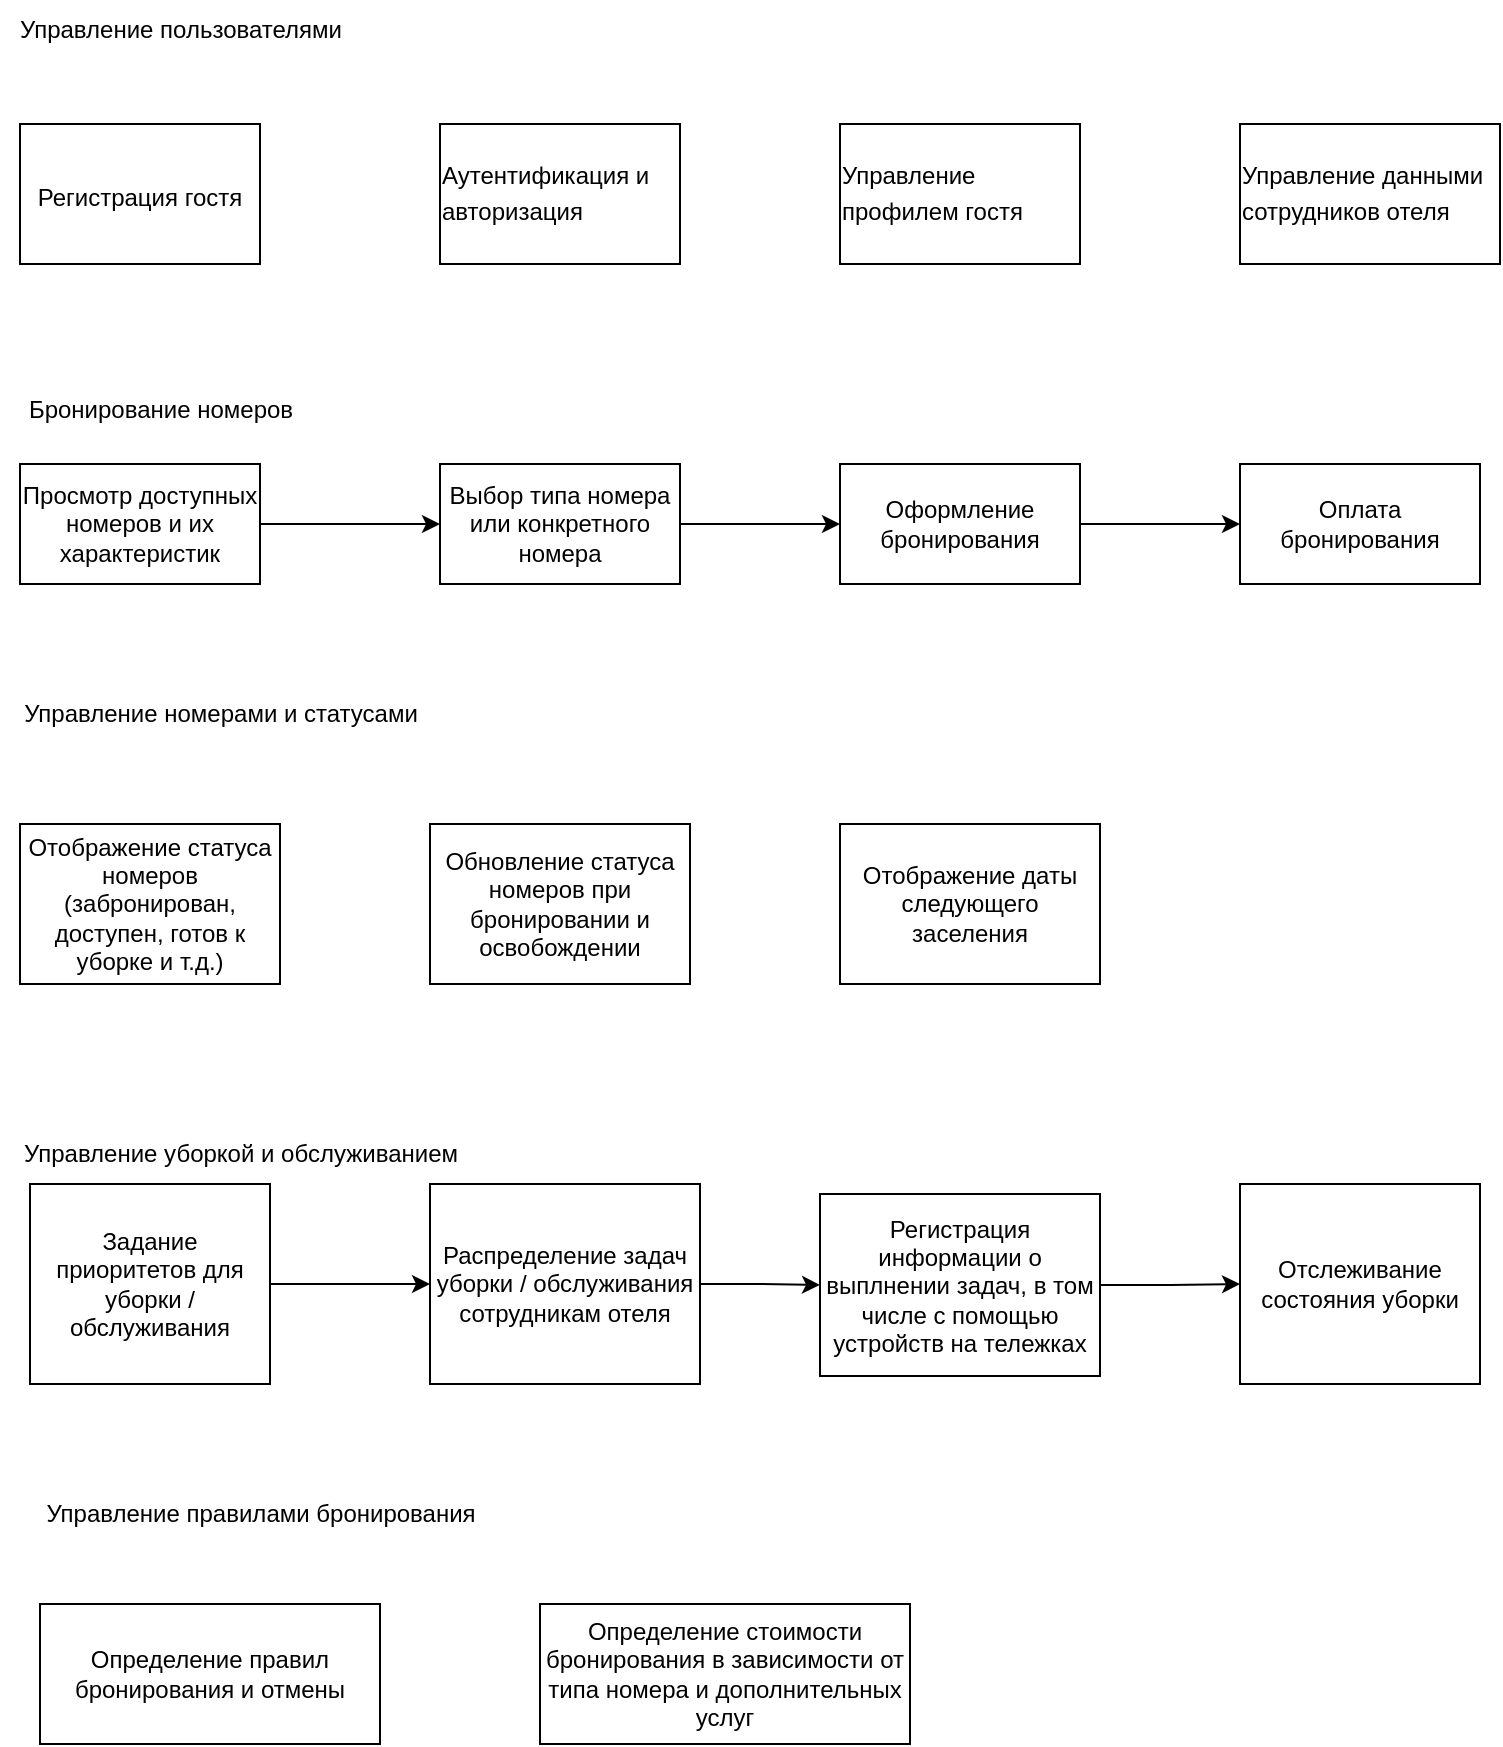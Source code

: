 <mxfile version="21.6.6" type="device">
  <diagram id="prtHgNgQTEPvFCAcTncT" name="Page-1">
    <mxGraphModel dx="1562" dy="830" grid="1" gridSize="10" guides="1" tooltips="1" connect="1" arrows="1" fold="1" page="1" pageScale="1" pageWidth="827" pageHeight="1169" math="0" shadow="0">
      <root>
        <mxCell id="0" />
        <mxCell id="1" parent="0" />
        <mxCell id="DRkb4xvNVB38JwlxhEwW-1" value="Управление пользователями" style="text;html=1;align=center;verticalAlign=middle;resizable=0;points=[];autosize=1;strokeColor=none;fillColor=none;" vertex="1" parent="1">
          <mxGeometry x="10" y="28" width="180" height="30" as="geometry" />
        </mxCell>
        <mxCell id="DRkb4xvNVB38JwlxhEwW-2" value="&lt;div style=&quot;text-align: left;&quot;&gt;Регистрация гостя&lt;font face=&quot;Söhne, ui-sans-serif, system-ui, -apple-system, Segoe UI, Roboto, Ubuntu, Cantarell, Noto Sans, sans-serif, Helvetica Neue, Arial, Apple Color Emoji, Segoe UI Emoji, Segoe UI Symbol, Noto Color Emoji&quot; color=&quot;#374151&quot;&gt;&lt;span style=&quot;font-size: 16px;&quot;&gt;&lt;br&gt;&lt;/span&gt;&lt;/font&gt;&lt;/div&gt;" style="whiteSpace=wrap;html=1;" vertex="1" parent="1">
          <mxGeometry x="20" y="90" width="120" height="70" as="geometry" />
        </mxCell>
        <mxCell id="DRkb4xvNVB38JwlxhEwW-3" value="&lt;div style=&quot;text-align: left;&quot;&gt;Аутентификация и авторизация&lt;font face=&quot;Söhne, ui-sans-serif, system-ui, -apple-system, Segoe UI, Roboto, Ubuntu, Cantarell, Noto Sans, sans-serif, Helvetica Neue, Arial, Apple Color Emoji, Segoe UI Emoji, Segoe UI Symbol, Noto Color Emoji&quot; color=&quot;#374151&quot;&gt;&lt;span style=&quot;font-size: 16px;&quot;&gt;&lt;br&gt;&lt;/span&gt;&lt;/font&gt;&lt;/div&gt;" style="whiteSpace=wrap;html=1;" vertex="1" parent="1">
          <mxGeometry x="230" y="90" width="120" height="70" as="geometry" />
        </mxCell>
        <mxCell id="DRkb4xvNVB38JwlxhEwW-4" value="&lt;div style=&quot;text-align: left;&quot;&gt;Управление профилем гостя&lt;font face=&quot;Söhne, ui-sans-serif, system-ui, -apple-system, Segoe UI, Roboto, Ubuntu, Cantarell, Noto Sans, sans-serif, Helvetica Neue, Arial, Apple Color Emoji, Segoe UI Emoji, Segoe UI Symbol, Noto Color Emoji&quot; color=&quot;#374151&quot;&gt;&lt;span style=&quot;font-size: 16px;&quot;&gt;&lt;br&gt;&lt;/span&gt;&lt;/font&gt;&lt;/div&gt;" style="whiteSpace=wrap;html=1;" vertex="1" parent="1">
          <mxGeometry x="430" y="90" width="120" height="70" as="geometry" />
        </mxCell>
        <mxCell id="DRkb4xvNVB38JwlxhEwW-5" value="&lt;div style=&quot;text-align: left;&quot;&gt;Управление данными сотрудников отеля&lt;font face=&quot;Söhne, ui-sans-serif, system-ui, -apple-system, Segoe UI, Roboto, Ubuntu, Cantarell, Noto Sans, sans-serif, Helvetica Neue, Arial, Apple Color Emoji, Segoe UI Emoji, Segoe UI Symbol, Noto Color Emoji&quot; color=&quot;#374151&quot;&gt;&lt;span style=&quot;font-size: 16px;&quot;&gt;&lt;br&gt;&lt;/span&gt;&lt;/font&gt;&lt;/div&gt;" style="whiteSpace=wrap;html=1;" vertex="1" parent="1">
          <mxGeometry x="630" y="90" width="130" height="70" as="geometry" />
        </mxCell>
        <mxCell id="DRkb4xvNVB38JwlxhEwW-6" value="Бронирование номеров" style="text;html=1;align=center;verticalAlign=middle;resizable=0;points=[];autosize=1;strokeColor=none;fillColor=none;" vertex="1" parent="1">
          <mxGeometry x="10" y="218" width="160" height="30" as="geometry" />
        </mxCell>
        <mxCell id="DRkb4xvNVB38JwlxhEwW-12" style="edgeStyle=orthogonalEdgeStyle;rounded=0;orthogonalLoop=1;jettySize=auto;html=1;entryX=0;entryY=0.5;entryDx=0;entryDy=0;" edge="1" parent="1" source="DRkb4xvNVB38JwlxhEwW-8" target="DRkb4xvNVB38JwlxhEwW-9">
          <mxGeometry relative="1" as="geometry" />
        </mxCell>
        <mxCell id="DRkb4xvNVB38JwlxhEwW-8" value="Просмотр доступных номеров и их характеристик" style="whiteSpace=wrap;html=1;" vertex="1" parent="1">
          <mxGeometry x="20" y="260" width="120" height="60" as="geometry" />
        </mxCell>
        <mxCell id="DRkb4xvNVB38JwlxhEwW-13" style="edgeStyle=orthogonalEdgeStyle;rounded=0;orthogonalLoop=1;jettySize=auto;html=1;exitX=1;exitY=0.5;exitDx=0;exitDy=0;entryX=0;entryY=0.5;entryDx=0;entryDy=0;" edge="1" parent="1" source="DRkb4xvNVB38JwlxhEwW-9" target="DRkb4xvNVB38JwlxhEwW-10">
          <mxGeometry relative="1" as="geometry" />
        </mxCell>
        <mxCell id="DRkb4xvNVB38JwlxhEwW-9" value="Выбор типа номера или конкретного номера" style="whiteSpace=wrap;html=1;" vertex="1" parent="1">
          <mxGeometry x="230" y="260" width="120" height="60" as="geometry" />
        </mxCell>
        <mxCell id="DRkb4xvNVB38JwlxhEwW-16" value="" style="edgeStyle=orthogonalEdgeStyle;rounded=0;orthogonalLoop=1;jettySize=auto;html=1;" edge="1" parent="1" source="DRkb4xvNVB38JwlxhEwW-10" target="DRkb4xvNVB38JwlxhEwW-11">
          <mxGeometry relative="1" as="geometry" />
        </mxCell>
        <mxCell id="DRkb4xvNVB38JwlxhEwW-10" value="Оформление бронирования" style="whiteSpace=wrap;html=1;" vertex="1" parent="1">
          <mxGeometry x="430" y="260" width="120" height="60" as="geometry" />
        </mxCell>
        <mxCell id="DRkb4xvNVB38JwlxhEwW-11" value="Оплата бронирования" style="whiteSpace=wrap;html=1;" vertex="1" parent="1">
          <mxGeometry x="630" y="260" width="120" height="60" as="geometry" />
        </mxCell>
        <mxCell id="DRkb4xvNVB38JwlxhEwW-17" value="Управление номерами и статусами" style="text;html=1;align=center;verticalAlign=middle;resizable=0;points=[];autosize=1;strokeColor=none;fillColor=none;" vertex="1" parent="1">
          <mxGeometry x="10" y="370" width="220" height="30" as="geometry" />
        </mxCell>
        <mxCell id="DRkb4xvNVB38JwlxhEwW-19" value="Отображение статуса номеров (забронирован, доступен, готов к уборке и т.д.)" style="rounded=0;whiteSpace=wrap;html=1;" vertex="1" parent="1">
          <mxGeometry x="20" y="440" width="130" height="80" as="geometry" />
        </mxCell>
        <mxCell id="DRkb4xvNVB38JwlxhEwW-20" value="Обновление статуса номеров при бронировании и освобождении" style="rounded=0;whiteSpace=wrap;html=1;" vertex="1" parent="1">
          <mxGeometry x="225" y="440" width="130" height="80" as="geometry" />
        </mxCell>
        <mxCell id="DRkb4xvNVB38JwlxhEwW-21" value="Отображение даты следующего заселения" style="rounded=0;whiteSpace=wrap;html=1;" vertex="1" parent="1">
          <mxGeometry x="430" y="440" width="130" height="80" as="geometry" />
        </mxCell>
        <mxCell id="DRkb4xvNVB38JwlxhEwW-22" value="Управление уборкой и обслуживанием" style="text;html=1;align=center;verticalAlign=middle;resizable=0;points=[];autosize=1;strokeColor=none;fillColor=none;" vertex="1" parent="1">
          <mxGeometry x="10" y="590" width="240" height="30" as="geometry" />
        </mxCell>
        <mxCell id="DRkb4xvNVB38JwlxhEwW-27" style="edgeStyle=orthogonalEdgeStyle;rounded=0;orthogonalLoop=1;jettySize=auto;html=1;entryX=0;entryY=0.5;entryDx=0;entryDy=0;" edge="1" parent="1" source="DRkb4xvNVB38JwlxhEwW-23" target="DRkb4xvNVB38JwlxhEwW-24">
          <mxGeometry relative="1" as="geometry" />
        </mxCell>
        <mxCell id="DRkb4xvNVB38JwlxhEwW-23" value="Задание приоритетов для уборки / обслуживания" style="whiteSpace=wrap;html=1;" vertex="1" parent="1">
          <mxGeometry x="25" y="620" width="120" height="100" as="geometry" />
        </mxCell>
        <mxCell id="DRkb4xvNVB38JwlxhEwW-29" style="edgeStyle=orthogonalEdgeStyle;rounded=0;orthogonalLoop=1;jettySize=auto;html=1;exitX=1;exitY=0.5;exitDx=0;exitDy=0;entryX=0;entryY=0.5;entryDx=0;entryDy=0;" edge="1" parent="1" source="DRkb4xvNVB38JwlxhEwW-24" target="DRkb4xvNVB38JwlxhEwW-25">
          <mxGeometry relative="1" as="geometry" />
        </mxCell>
        <mxCell id="DRkb4xvNVB38JwlxhEwW-24" value="Распределение задач уборки / обслуживания сотрудникам отеля" style="whiteSpace=wrap;html=1;" vertex="1" parent="1">
          <mxGeometry x="225" y="620" width="135" height="100" as="geometry" />
        </mxCell>
        <mxCell id="DRkb4xvNVB38JwlxhEwW-30" style="edgeStyle=orthogonalEdgeStyle;rounded=0;orthogonalLoop=1;jettySize=auto;html=1;entryX=0;entryY=0.5;entryDx=0;entryDy=0;" edge="1" parent="1" source="DRkb4xvNVB38JwlxhEwW-25" target="DRkb4xvNVB38JwlxhEwW-26">
          <mxGeometry relative="1" as="geometry" />
        </mxCell>
        <mxCell id="DRkb4xvNVB38JwlxhEwW-25" value="Регистрация информации о выплнении задач, в том числе с помощью устройств на тележках" style="whiteSpace=wrap;html=1;" vertex="1" parent="1">
          <mxGeometry x="420" y="625" width="140" height="91" as="geometry" />
        </mxCell>
        <mxCell id="DRkb4xvNVB38JwlxhEwW-26" value="Отслеживание состояния уборки" style="whiteSpace=wrap;html=1;" vertex="1" parent="1">
          <mxGeometry x="630" y="620" width="120" height="100" as="geometry" />
        </mxCell>
        <mxCell id="DRkb4xvNVB38JwlxhEwW-31" value="Управление правилами бронирования" style="text;html=1;align=center;verticalAlign=middle;resizable=0;points=[];autosize=1;strokeColor=none;fillColor=none;" vertex="1" parent="1">
          <mxGeometry x="20" y="770" width="240" height="30" as="geometry" />
        </mxCell>
        <mxCell id="DRkb4xvNVB38JwlxhEwW-32" value="Определение правил бронирования и отмены" style="rounded=0;whiteSpace=wrap;html=1;" vertex="1" parent="1">
          <mxGeometry x="30" y="830" width="170" height="70" as="geometry" />
        </mxCell>
        <mxCell id="DRkb4xvNVB38JwlxhEwW-33" value="Определение стоимости бронирования в зависимости от типа номера и дополнительных услуг" style="whiteSpace=wrap;html=1;" vertex="1" parent="1">
          <mxGeometry x="280" y="830" width="185" height="70" as="geometry" />
        </mxCell>
      </root>
    </mxGraphModel>
  </diagram>
</mxfile>
